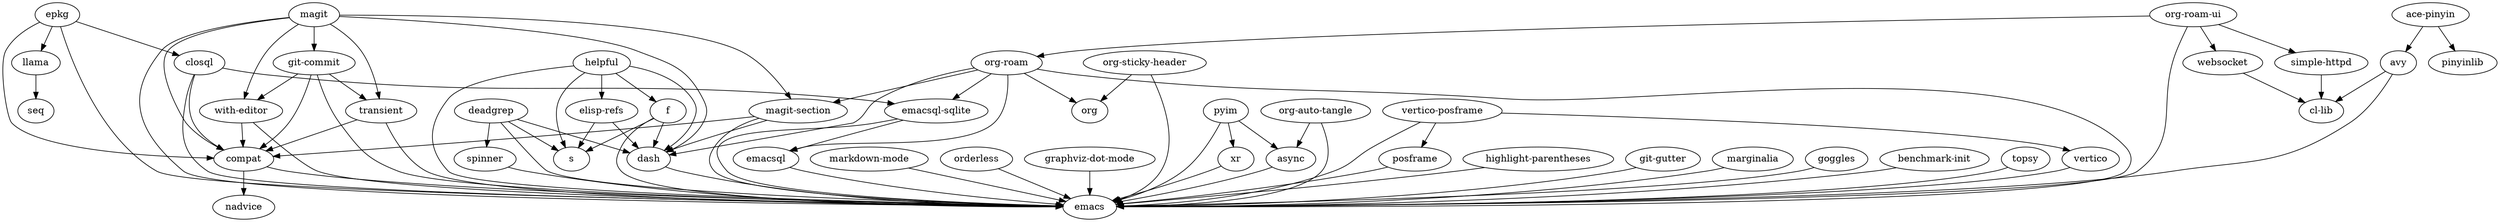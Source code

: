 digraph G {"epkg" -> "emacs";
"epkg" -> "compat";
"epkg" -> "closql";
"epkg" -> "llama";
"emacsql" -> "emacs";
"markdown-mode" -> "emacs";
"websocket" -> "cl-lib";
"orderless" -> "emacs";
"deadgrep" -> "emacs";
"deadgrep" -> "dash";
"deadgrep" -> "s";
"deadgrep" -> "spinner";
"transient" -> "emacs";
"transient" -> "compat";
"graphviz-dot-mode" -> "emacs";
"xr" -> "emacs";
"org-roam" -> "emacs";
"org-roam" -> "dash";
"org-roam" -> "org";
"org-roam" -> "emacsql";
"org-roam" -> "emacsql-sqlite";
"org-roam" -> "magit-section";
"posframe" -> "emacs";
"highlight-parentheses" -> "emacs";
"magit" -> "emacs";
"magit" -> "compat";
"magit" -> "dash";
"magit" -> "git-commit";
"magit" -> "magit-section";
"magit" -> "transient";
"magit" -> "with-editor";
"vertico" -> "emacs";
"ace-pinyin" -> "avy";
"ace-pinyin" -> "pinyinlib";
"magit-section" -> "emacs";
"magit-section" -> "compat";
"magit-section" -> "dash";
"compat" -> "emacs";
"compat" -> "nadvice";
"simple-httpd" -> "cl-lib";
"git-gutter" -> "emacs";
"pyim" -> "emacs";
"pyim" -> "async";
"pyim" -> "xr";
"marginalia" -> "emacs";
"dash" -> "emacs";
"spinner" -> "emacs";
"closql" -> "emacs";
"closql" -> "compat";
"closql" -> "emacsql-sqlite";
"with-editor" -> "emacs";
"with-editor" -> "compat";
"git-commit" -> "emacs";
"git-commit" -> "compat";
"git-commit" -> "transient";
"git-commit" -> "with-editor";
"async" -> "emacs";
"avy" -> "emacs";
"avy" -> "cl-lib";
"helpful" -> "emacs";
"helpful" -> "dash";
"helpful" -> "s";
"helpful" -> "f";
"helpful" -> "elisp-refs";
"vertico-posframe" -> "emacs";
"vertico-posframe" -> "posframe";
"vertico-posframe" -> "vertico";
"org-auto-tangle" -> "emacs";
"org-auto-tangle" -> "async";
"elisp-refs" -> "dash";
"elisp-refs" -> "s";
"org-roam-ui" -> "emacs";
"org-roam-ui" -> "org-roam";
"org-roam-ui" -> "simple-httpd";
"org-roam-ui" -> "websocket";
"emacsql-sqlite" -> "emacs";
"emacsql-sqlite" -> "emacsql";
"goggles" -> "emacs";
"f" -> "emacs";
"f" -> "s";
"f" -> "dash";
"benchmark-init" -> "emacs";
"org-sticky-header" -> "emacs";
"org-sticky-header" -> "org";
"llama" -> "seq";
"topsy" -> "emacs";
}